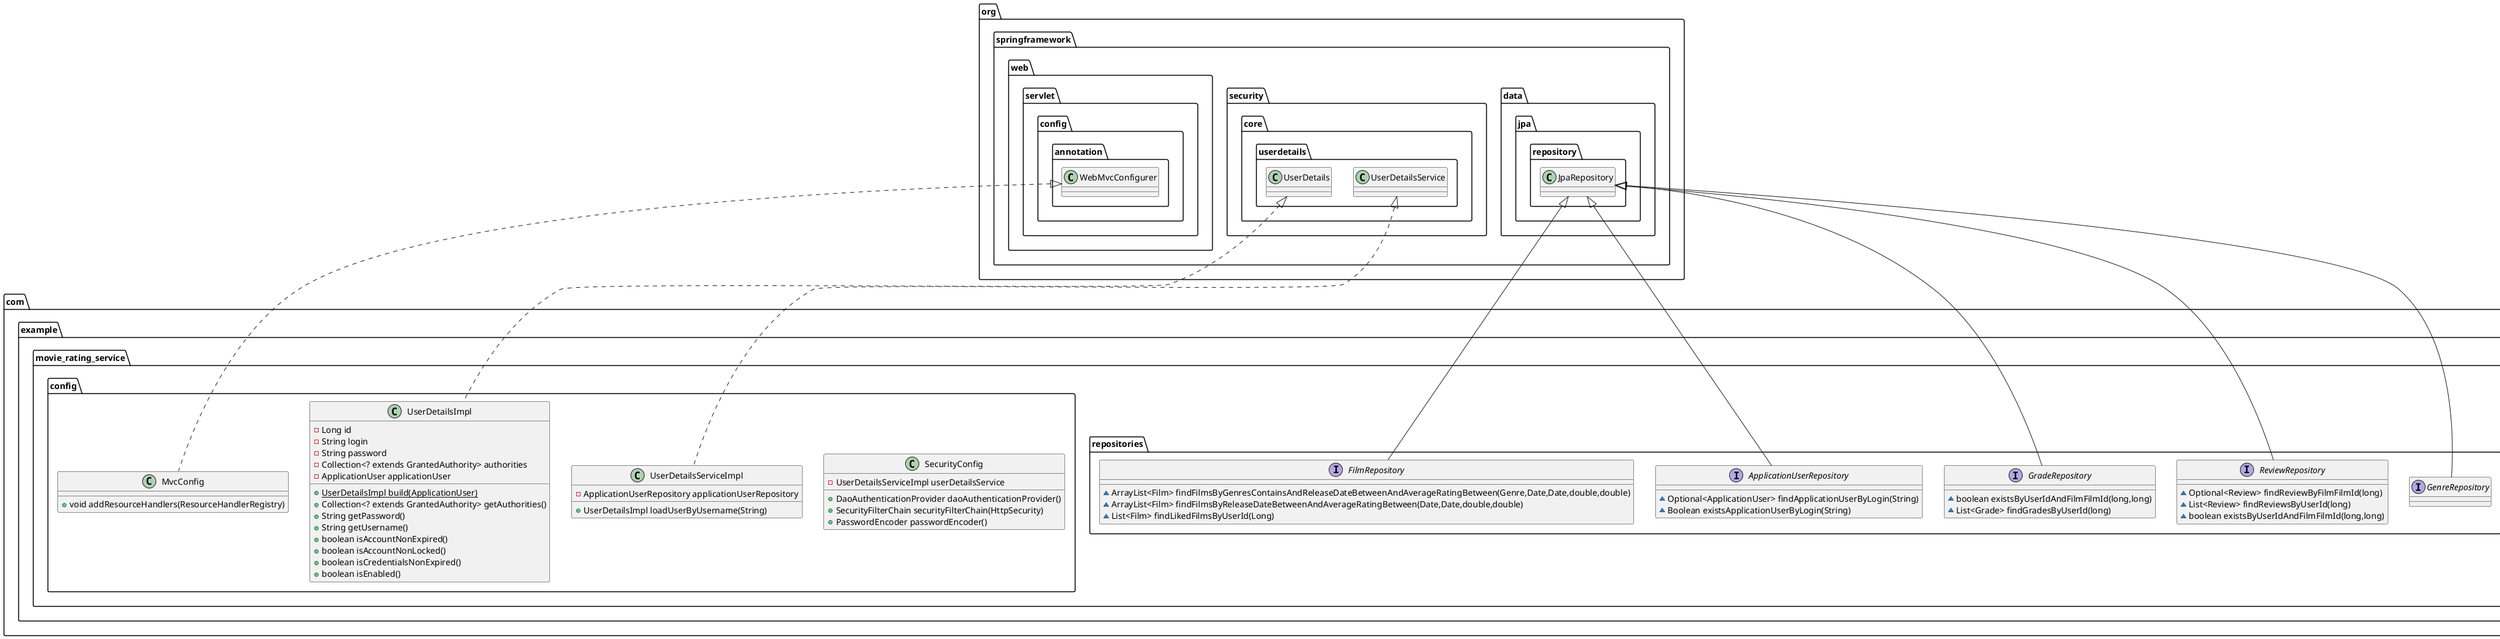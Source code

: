 @startuml
interface com.example.movie_rating_service.repositories.GenreRepository {
}
class com.example.movie_rating_service.config.SecurityConfig {
- UserDetailsServiceImpl userDetailsService
+ DaoAuthenticationProvider daoAuthenticationProvider()
+ SecurityFilterChain securityFilterChain(HttpSecurity)
+ PasswordEncoder passwordEncoder()
}
interface com.example.movie_rating_service.repositories.ReviewRepository {
~ Optional<Review> findReviewByFilmFilmId(long)
~ List<Review> findReviewsByUserId(long)
~ boolean existsByUserIdAndFilmFilmId(long,long)
}
class com.example.movie_rating_service.config.UserDetailsServiceImpl {
- ApplicationUserRepository applicationUserRepository
+ UserDetailsImpl loadUserByUsername(String)
}
interface com.example.movie_rating_service.repositories.GradeRepository {
~ boolean existsByUserIdAndFilmFilmId(long,long)
~ List<Grade> findGradesByUserId(long)
}
class com.example.movie_rating_service.config.MvcConfig {
+ void addResourceHandlers(ResourceHandlerRegistry)
}
class com.example.movie_rating_service.config.UserDetailsImpl {
- Long id
- String login
- String password
- Collection<? extends GrantedAuthority> authorities
- ApplicationUser applicationUser
+ {static} UserDetailsImpl build(ApplicationUser)
+ Collection<? extends GrantedAuthority> getAuthorities()
+ String getPassword()
+ String getUsername()
+ boolean isAccountNonExpired()
+ boolean isAccountNonLocked()
+ boolean isCredentialsNonExpired()
+ boolean isEnabled()
}
interface com.example.movie_rating_service.repositories.ApplicationUserRepository {
~ Optional<ApplicationUser> findApplicationUserByLogin(String)
~ Boolean existsApplicationUserByLogin(String)
}
interface com.example.movie_rating_service.repositories.FilmRepository {
~ ArrayList<Film> findFilmsByGenresContainsAndReleaseDateBetweenAndAverageRatingBetween(Genre,Date,Date,double,double)
~ ArrayList<Film> findFilmsByReleaseDateBetweenAndAverageRatingBetween(Date,Date,double,double)
~ List<Film> findLikedFilmsByUserId(Long)
}


org.springframework.data.jpa.repository.JpaRepository <|-- com.example.movie_rating_service.repositories.GenreRepository
org.springframework.data.jpa.repository.JpaRepository <|-- com.example.movie_rating_service.repositories.ReviewRepository
org.springframework.security.core.userdetails.UserDetailsService <|.. com.example.movie_rating_service.config.UserDetailsServiceImpl
org.springframework.data.jpa.repository.JpaRepository <|-- com.example.movie_rating_service.repositories.GradeRepository
org.springframework.web.servlet.config.annotation.WebMvcConfigurer <|.. com.example.movie_rating_service.config.MvcConfig
org.springframework.security.core.userdetails.UserDetails <|.. com.example.movie_rating_service.config.UserDetailsImpl
org.springframework.data.jpa.repository.JpaRepository <|-- com.example.movie_rating_service.repositories.ApplicationUserRepository
org.springframework.data.jpa.repository.JpaRepository <|-- com.example.movie_rating_service.repositories.FilmRepository
@enduml